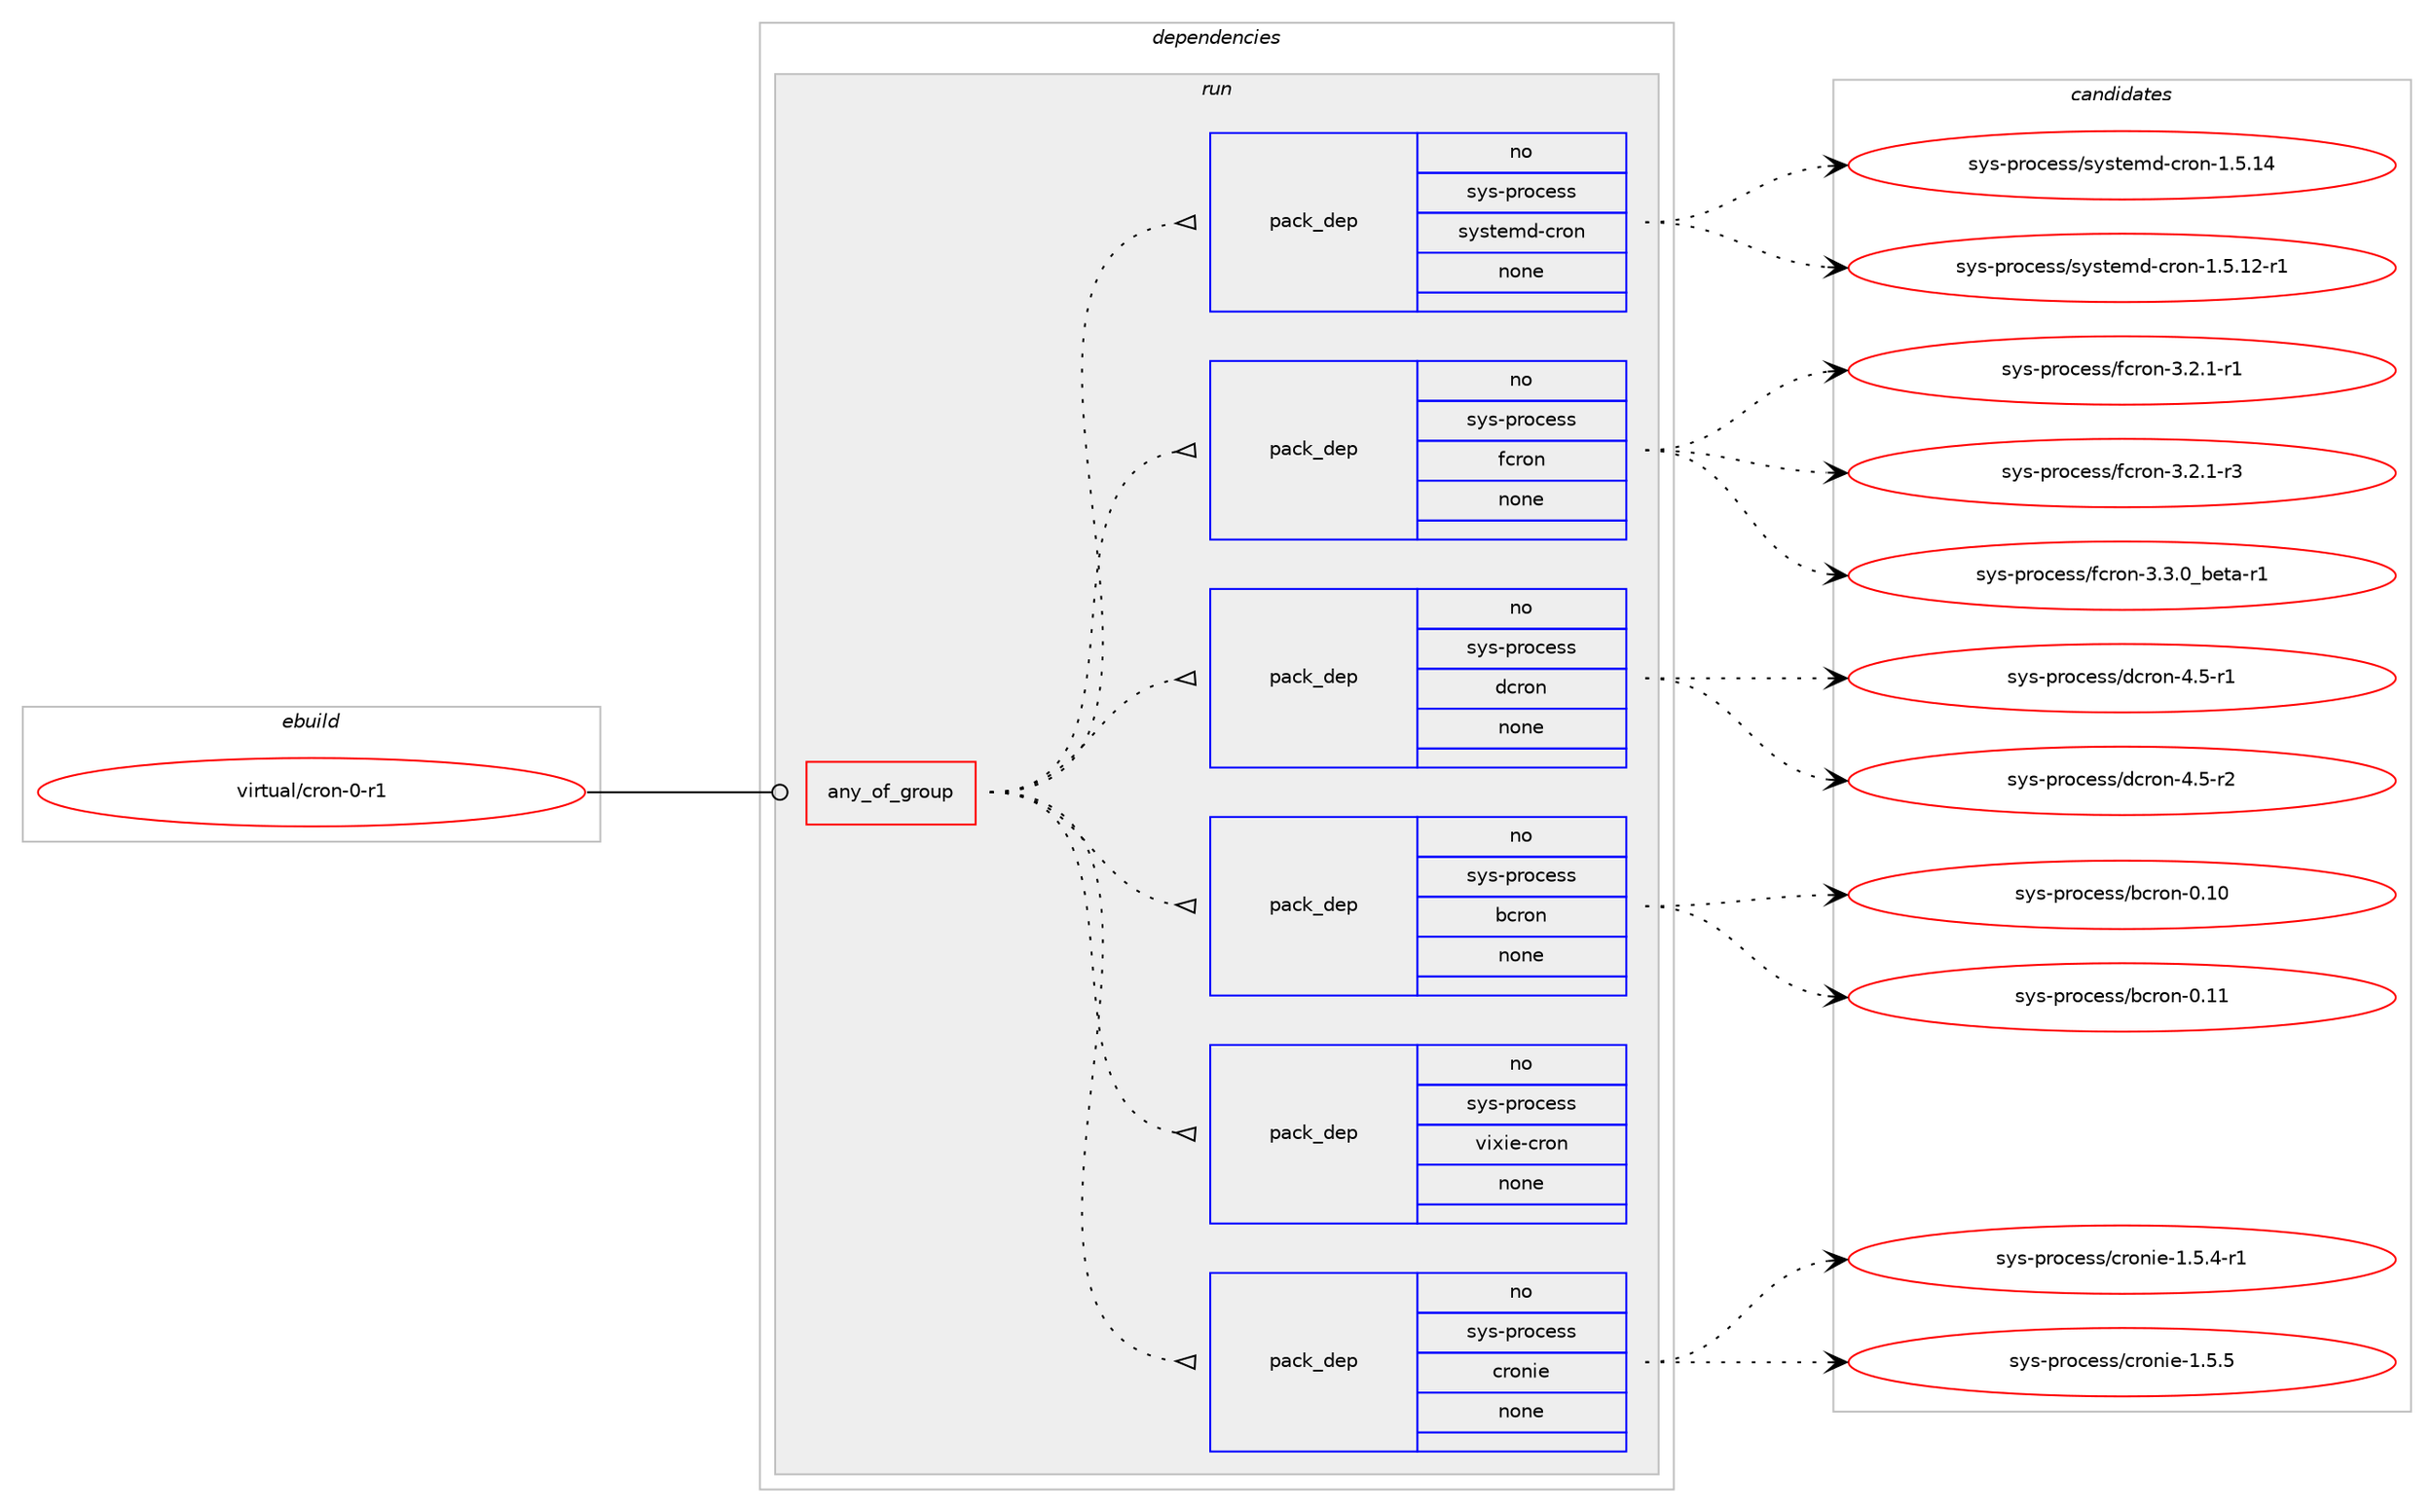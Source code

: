 digraph prolog {

# *************
# Graph options
# *************

newrank=true;
concentrate=true;
compound=true;
graph [rankdir=LR,fontname=Helvetica,fontsize=10,ranksep=1.5];#, ranksep=2.5, nodesep=0.2];
edge  [arrowhead=vee];
node  [fontname=Helvetica,fontsize=10];

# **********
# The ebuild
# **********

subgraph cluster_leftcol {
color=gray;
rank=same;
label=<<i>ebuild</i>>;
id [label="virtual/cron-0-r1", color=red, width=4, href="../virtual/cron-0-r1.svg"];
}

# ****************
# The dependencies
# ****************

subgraph cluster_midcol {
color=gray;
label=<<i>dependencies</i>>;
subgraph cluster_compile {
fillcolor="#eeeeee";
style=filled;
label=<<i>compile</i>>;
}
subgraph cluster_compileandrun {
fillcolor="#eeeeee";
style=filled;
label=<<i>compile and run</i>>;
}
subgraph cluster_run {
fillcolor="#eeeeee";
style=filled;
label=<<i>run</i>>;
subgraph any15301 {
dependency900120 [label=<<TABLE BORDER="0" CELLBORDER="1" CELLSPACING="0" CELLPADDING="4"><TR><TD CELLPADDING="10">any_of_group</TD></TR></TABLE>>, shape=none, color=red];subgraph pack667932 {
dependency900121 [label=<<TABLE BORDER="0" CELLBORDER="1" CELLSPACING="0" CELLPADDING="4" WIDTH="220"><TR><TD ROWSPAN="6" CELLPADDING="30">pack_dep</TD></TR><TR><TD WIDTH="110">no</TD></TR><TR><TD>sys-process</TD></TR><TR><TD>cronie</TD></TR><TR><TD>none</TD></TR><TR><TD></TD></TR></TABLE>>, shape=none, color=blue];
}
dependency900120:e -> dependency900121:w [weight=20,style="dotted",arrowhead="oinv"];
subgraph pack667933 {
dependency900122 [label=<<TABLE BORDER="0" CELLBORDER="1" CELLSPACING="0" CELLPADDING="4" WIDTH="220"><TR><TD ROWSPAN="6" CELLPADDING="30">pack_dep</TD></TR><TR><TD WIDTH="110">no</TD></TR><TR><TD>sys-process</TD></TR><TR><TD>vixie-cron</TD></TR><TR><TD>none</TD></TR><TR><TD></TD></TR></TABLE>>, shape=none, color=blue];
}
dependency900120:e -> dependency900122:w [weight=20,style="dotted",arrowhead="oinv"];
subgraph pack667934 {
dependency900123 [label=<<TABLE BORDER="0" CELLBORDER="1" CELLSPACING="0" CELLPADDING="4" WIDTH="220"><TR><TD ROWSPAN="6" CELLPADDING="30">pack_dep</TD></TR><TR><TD WIDTH="110">no</TD></TR><TR><TD>sys-process</TD></TR><TR><TD>bcron</TD></TR><TR><TD>none</TD></TR><TR><TD></TD></TR></TABLE>>, shape=none, color=blue];
}
dependency900120:e -> dependency900123:w [weight=20,style="dotted",arrowhead="oinv"];
subgraph pack667935 {
dependency900124 [label=<<TABLE BORDER="0" CELLBORDER="1" CELLSPACING="0" CELLPADDING="4" WIDTH="220"><TR><TD ROWSPAN="6" CELLPADDING="30">pack_dep</TD></TR><TR><TD WIDTH="110">no</TD></TR><TR><TD>sys-process</TD></TR><TR><TD>dcron</TD></TR><TR><TD>none</TD></TR><TR><TD></TD></TR></TABLE>>, shape=none, color=blue];
}
dependency900120:e -> dependency900124:w [weight=20,style="dotted",arrowhead="oinv"];
subgraph pack667936 {
dependency900125 [label=<<TABLE BORDER="0" CELLBORDER="1" CELLSPACING="0" CELLPADDING="4" WIDTH="220"><TR><TD ROWSPAN="6" CELLPADDING="30">pack_dep</TD></TR><TR><TD WIDTH="110">no</TD></TR><TR><TD>sys-process</TD></TR><TR><TD>fcron</TD></TR><TR><TD>none</TD></TR><TR><TD></TD></TR></TABLE>>, shape=none, color=blue];
}
dependency900120:e -> dependency900125:w [weight=20,style="dotted",arrowhead="oinv"];
subgraph pack667937 {
dependency900126 [label=<<TABLE BORDER="0" CELLBORDER="1" CELLSPACING="0" CELLPADDING="4" WIDTH="220"><TR><TD ROWSPAN="6" CELLPADDING="30">pack_dep</TD></TR><TR><TD WIDTH="110">no</TD></TR><TR><TD>sys-process</TD></TR><TR><TD>systemd-cron</TD></TR><TR><TD>none</TD></TR><TR><TD></TD></TR></TABLE>>, shape=none, color=blue];
}
dependency900120:e -> dependency900126:w [weight=20,style="dotted",arrowhead="oinv"];
}
id:e -> dependency900120:w [weight=20,style="solid",arrowhead="odot"];
}
}

# **************
# The candidates
# **************

subgraph cluster_choices {
rank=same;
color=gray;
label=<<i>candidates</i>>;

subgraph choice667932 {
color=black;
nodesep=1;
choice115121115451121141119910111511547991141111101051014549465346524511449 [label="sys-process/cronie-1.5.4-r1", color=red, width=4,href="../sys-process/cronie-1.5.4-r1.svg"];
choice11512111545112114111991011151154799114111110105101454946534653 [label="sys-process/cronie-1.5.5", color=red, width=4,href="../sys-process/cronie-1.5.5.svg"];
dependency900121:e -> choice115121115451121141119910111511547991141111101051014549465346524511449:w [style=dotted,weight="100"];
dependency900121:e -> choice11512111545112114111991011151154799114111110105101454946534653:w [style=dotted,weight="100"];
}
subgraph choice667933 {
color=black;
nodesep=1;
}
subgraph choice667934 {
color=black;
nodesep=1;
choice11512111545112114111991011151154798991141111104548464948 [label="sys-process/bcron-0.10", color=red, width=4,href="../sys-process/bcron-0.10.svg"];
choice11512111545112114111991011151154798991141111104548464949 [label="sys-process/bcron-0.11", color=red, width=4,href="../sys-process/bcron-0.11.svg"];
dependency900123:e -> choice11512111545112114111991011151154798991141111104548464948:w [style=dotted,weight="100"];
dependency900123:e -> choice11512111545112114111991011151154798991141111104548464949:w [style=dotted,weight="100"];
}
subgraph choice667935 {
color=black;
nodesep=1;
choice11512111545112114111991011151154710099114111110455246534511449 [label="sys-process/dcron-4.5-r1", color=red, width=4,href="../sys-process/dcron-4.5-r1.svg"];
choice11512111545112114111991011151154710099114111110455246534511450 [label="sys-process/dcron-4.5-r2", color=red, width=4,href="../sys-process/dcron-4.5-r2.svg"];
dependency900124:e -> choice11512111545112114111991011151154710099114111110455246534511449:w [style=dotted,weight="100"];
dependency900124:e -> choice11512111545112114111991011151154710099114111110455246534511450:w [style=dotted,weight="100"];
}
subgraph choice667936 {
color=black;
nodesep=1;
choice115121115451121141119910111511547102991141111104551465046494511449 [label="sys-process/fcron-3.2.1-r1", color=red, width=4,href="../sys-process/fcron-3.2.1-r1.svg"];
choice115121115451121141119910111511547102991141111104551465046494511451 [label="sys-process/fcron-3.2.1-r3", color=red, width=4,href="../sys-process/fcron-3.2.1-r3.svg"];
choice115121115451121141119910111511547102991141111104551465146489598101116974511449 [label="sys-process/fcron-3.3.0_beta-r1", color=red, width=4,href="../sys-process/fcron-3.3.0_beta-r1.svg"];
dependency900125:e -> choice115121115451121141119910111511547102991141111104551465046494511449:w [style=dotted,weight="100"];
dependency900125:e -> choice115121115451121141119910111511547102991141111104551465046494511451:w [style=dotted,weight="100"];
dependency900125:e -> choice115121115451121141119910111511547102991141111104551465146489598101116974511449:w [style=dotted,weight="100"];
}
subgraph choice667937 {
color=black;
nodesep=1;
choice1151211154511211411199101115115471151211151161011091004599114111110454946534649504511449 [label="sys-process/systemd-cron-1.5.12-r1", color=red, width=4,href="../sys-process/systemd-cron-1.5.12-r1.svg"];
choice115121115451121141119910111511547115121115116101109100459911411111045494653464952 [label="sys-process/systemd-cron-1.5.14", color=red, width=4,href="../sys-process/systemd-cron-1.5.14.svg"];
dependency900126:e -> choice1151211154511211411199101115115471151211151161011091004599114111110454946534649504511449:w [style=dotted,weight="100"];
dependency900126:e -> choice115121115451121141119910111511547115121115116101109100459911411111045494653464952:w [style=dotted,weight="100"];
}
}

}
